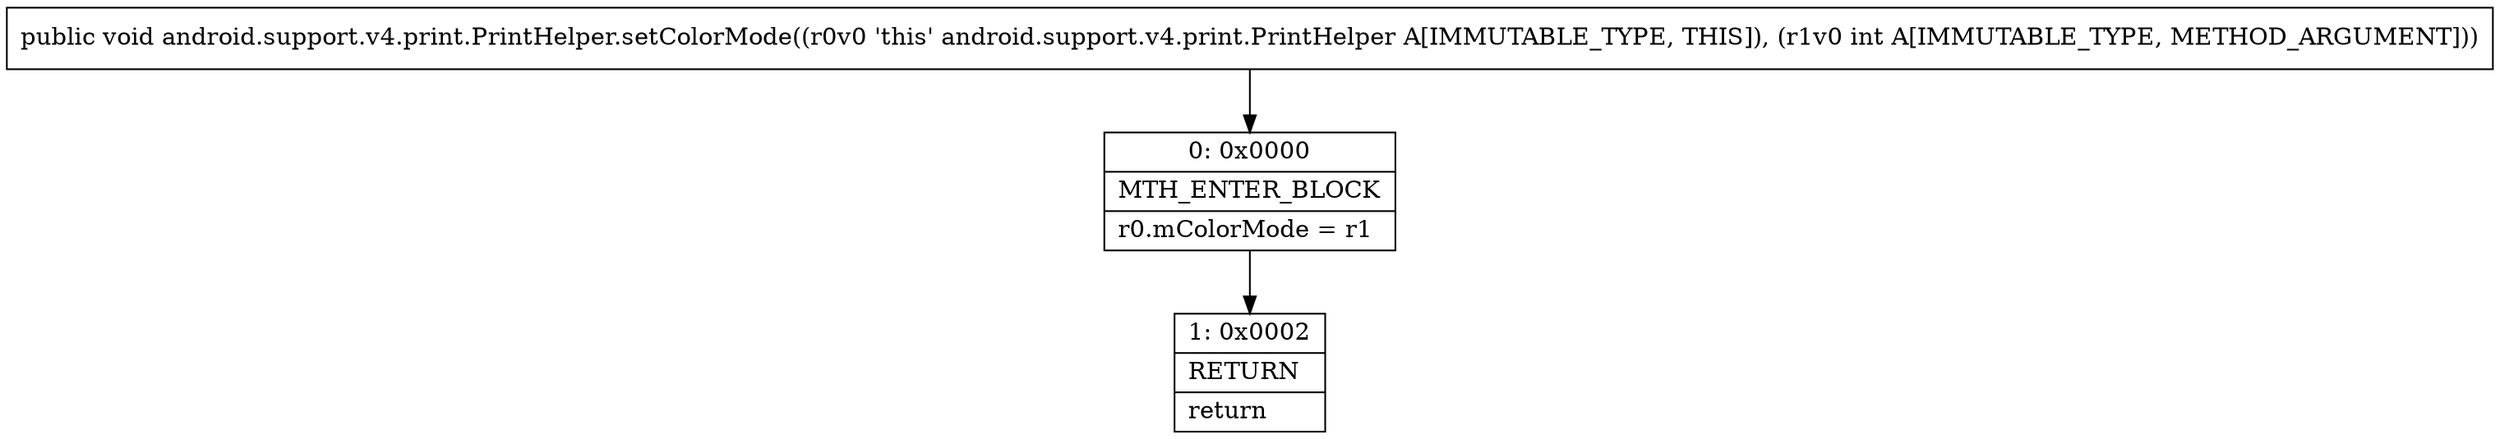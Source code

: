 digraph "CFG forandroid.support.v4.print.PrintHelper.setColorMode(I)V" {
Node_0 [shape=record,label="{0\:\ 0x0000|MTH_ENTER_BLOCK\l|r0.mColorMode = r1\l}"];
Node_1 [shape=record,label="{1\:\ 0x0002|RETURN\l|return\l}"];
MethodNode[shape=record,label="{public void android.support.v4.print.PrintHelper.setColorMode((r0v0 'this' android.support.v4.print.PrintHelper A[IMMUTABLE_TYPE, THIS]), (r1v0 int A[IMMUTABLE_TYPE, METHOD_ARGUMENT])) }"];
MethodNode -> Node_0;
Node_0 -> Node_1;
}

